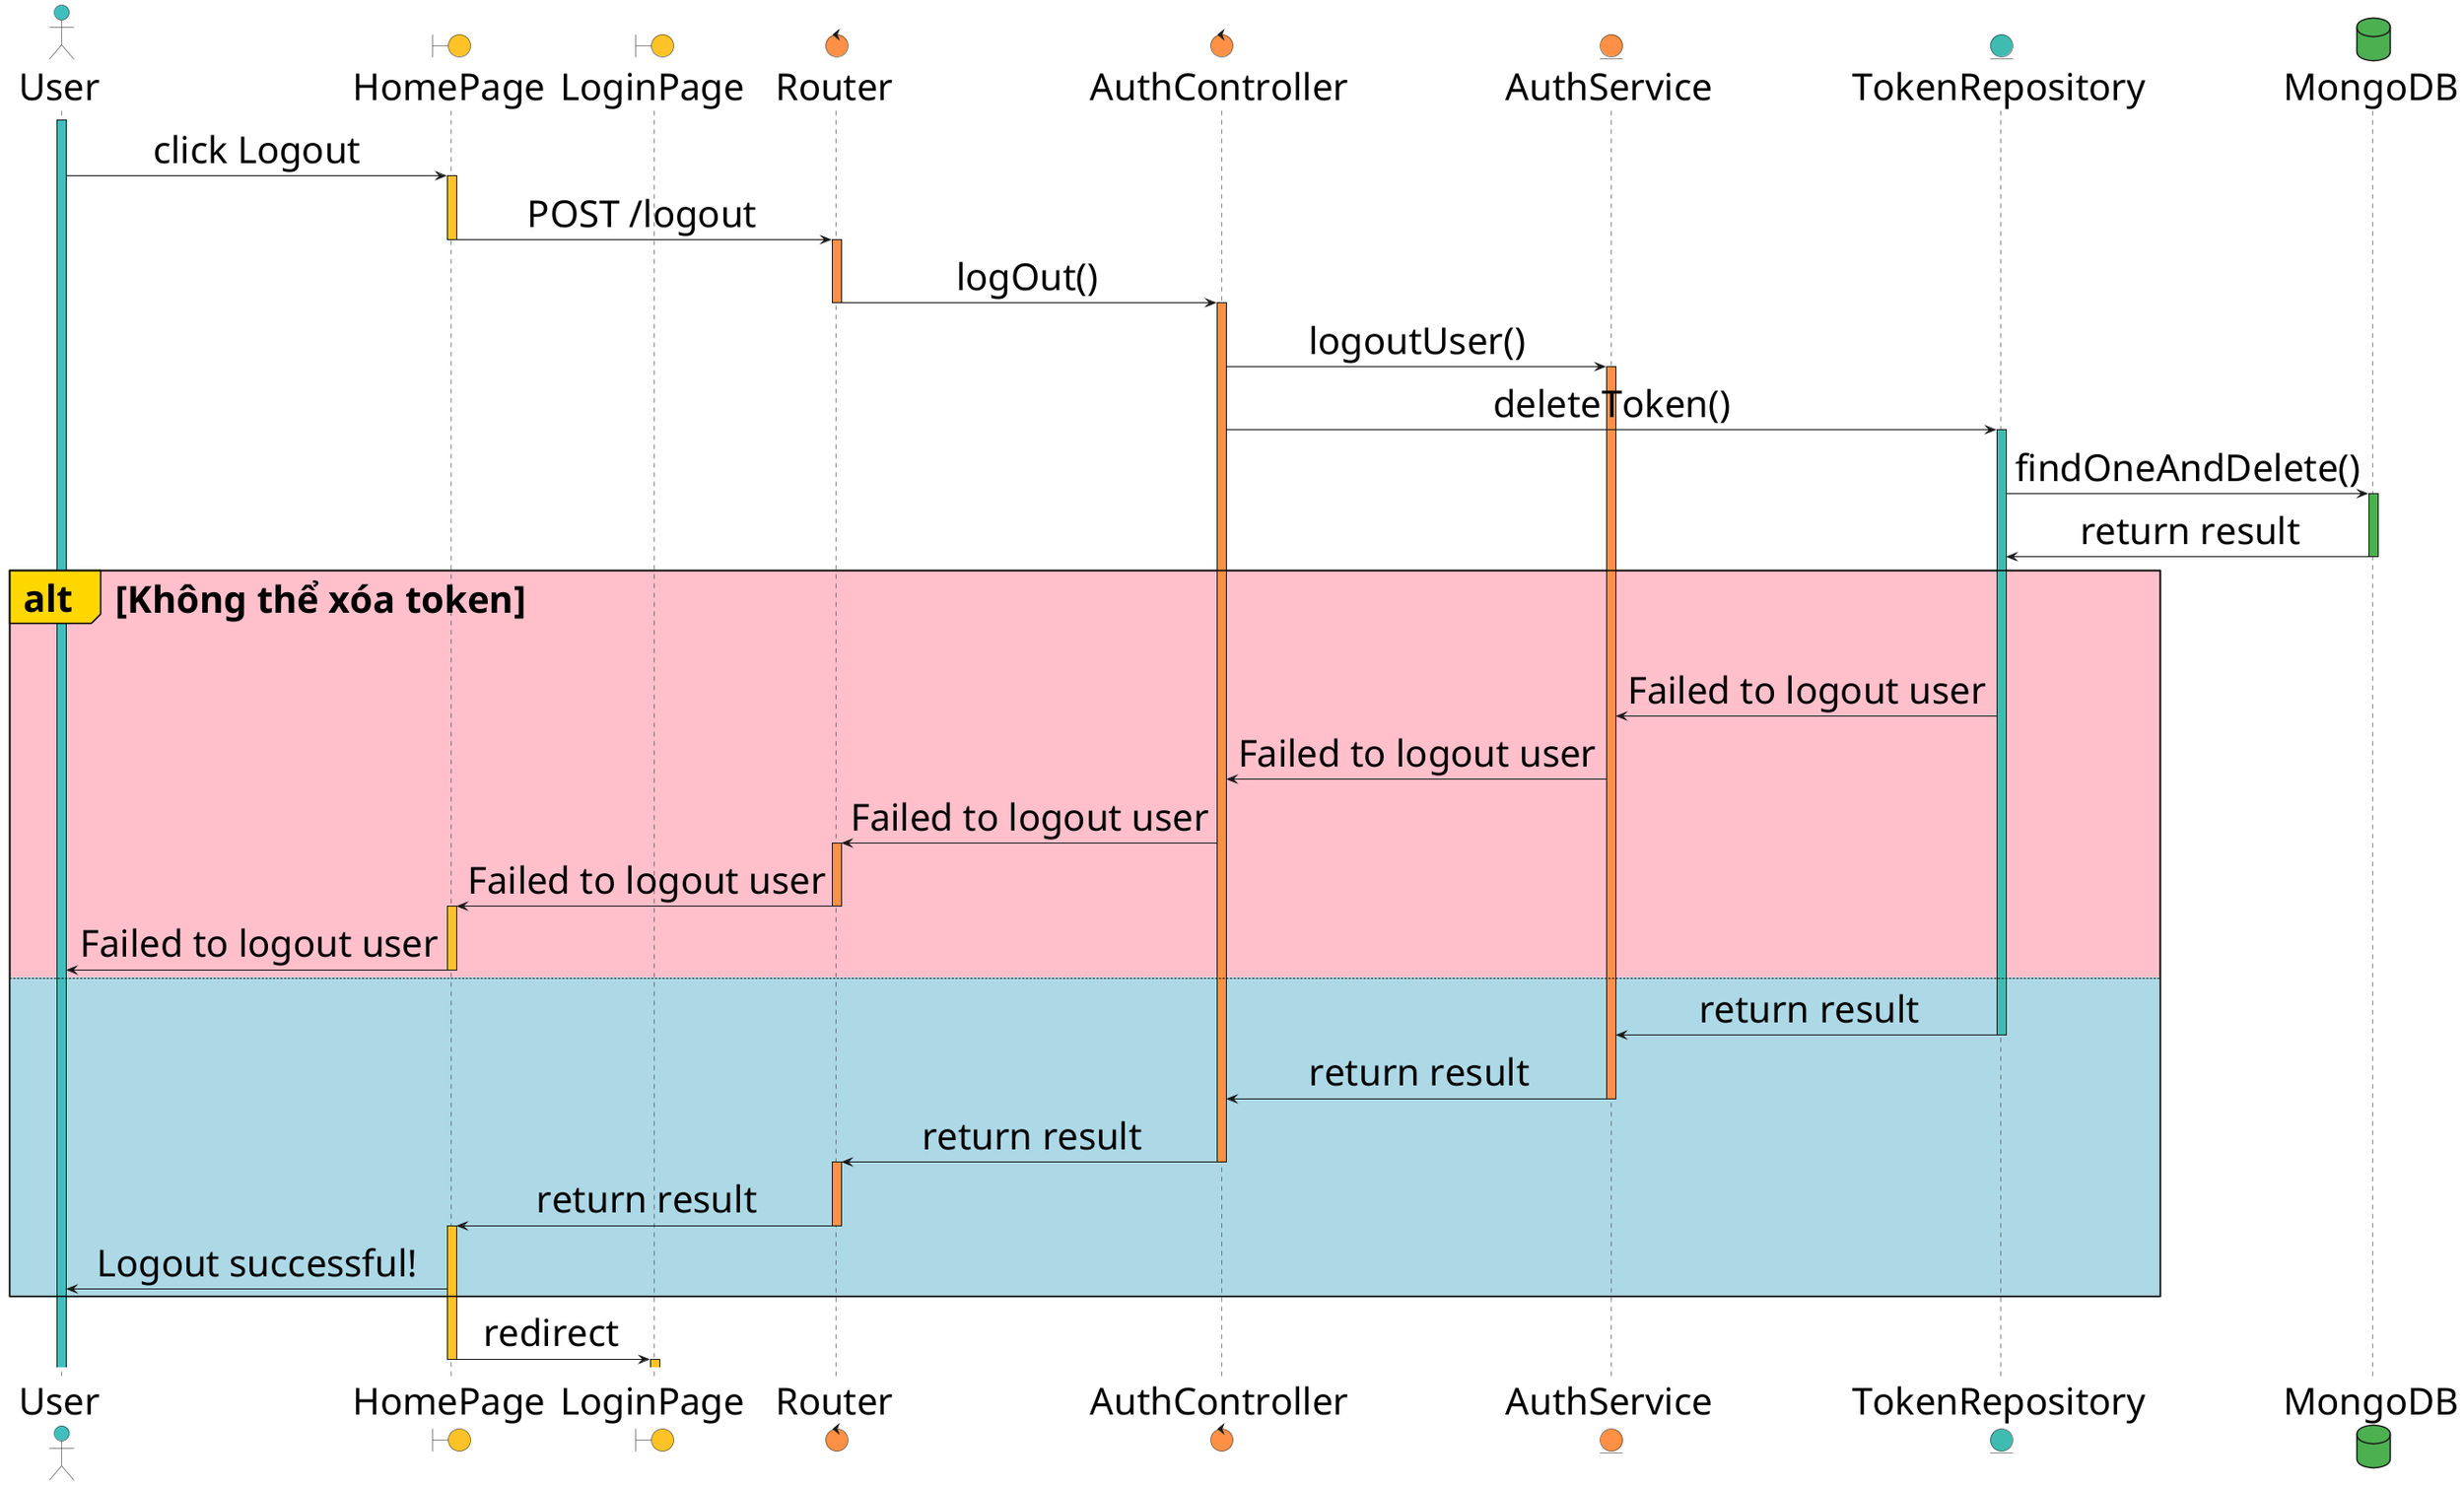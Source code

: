 @startuml

skinparam defaultFontSize 40        
skinparam SequenceMessageAlign center

actor User as User #40BFBF
boundary "HomePage" as HomePage #ffc327
boundary "LoginPage" as LoginPage #ffc327
control Router as Router #ff9045
control AuthController as AuthController #ff9045
entity AuthService as AuthService #ff9045
entity TokenRepository as TokenRepository #40bbb1
database MongoDB as DB #4CAF50

activate User #40BFBF
User -> HomePage: click Logout
activate HomePage #ffc327

HomePage -> Router: POST /logout
deactivate HomePage
activate Router #ff9045

Router -> AuthController: logOut()
deactivate Router
activate AuthController #ff9045

AuthController -> AuthService: logoutUser()
activate AuthService #ff9045

AuthController -> TokenRepository: deleteToken()
activate TokenRepository #40bbb1

TokenRepository -> DB: findOneAndDelete()
activate DB #4CAF50

DB -> TokenRepository: return result
deactivate DB

alt#Gold #Pink Không thể xóa token
    TokenRepository -> AuthService: Failed to logout user
    AuthService -> AuthController: Failed to logout user
    AuthController -> Router: Failed to logout user
    activate Router #ff9045

    Router -> HomePage: Failed to logout user
    deactivate Router
    activate HomePage #ffc327

    HomePage -> User: Failed to logout user
    deactivate HomePage
else #LightBlue
    TokenRepository -> AuthService: return result
    deactivate TokenRepository

    AuthService -> AuthController: return result
    deactivate AuthService

    AuthController -> Router: return result
    deactivate AuthController
    activate Router #ff9045

    Router -> HomePage: return result
    deactivate Router
    activate HomePage #ffc327

    HomePage -> User: Logout successful!
end

HomePage -> LoginPage: redirect
deactivate HomePage
activate LoginPage #ffc327

@enduml

